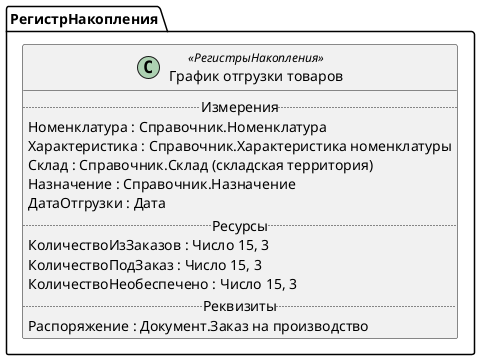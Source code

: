 ﻿@startuml ГрафикОтгрузкиТоваров
'!include templates.wsd
'..\include templates.wsd
class РегистрНакопления.ГрафикОтгрузкиТоваров as "График отгрузки товаров" <<РегистрыНакопления>>
{
..Измерения..
Номенклатура : Справочник.Номенклатура
Характеристика : Справочник.Характеристика номенклатуры
Склад : Справочник.Склад (складская территория)
Назначение : Справочник.Назначение
ДатаОтгрузки : Дата
..Ресурсы..
КоличествоИзЗаказов : Число 15, 3
КоличествоПодЗаказ : Число 15, 3
КоличествоНеобеспечено : Число 15, 3
..Реквизиты..
Распоряжение : Документ.Заказ на производство
}
@enduml
